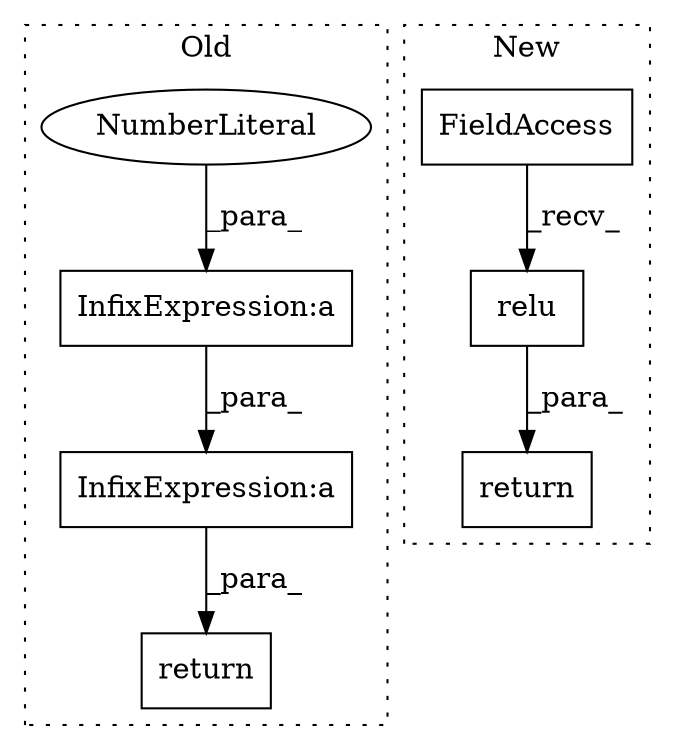 digraph G {
subgraph cluster0 {
1 [label="return" a="41" s="470" l="7" shape="box"];
5 [label="InfixExpression:a" a="27" s="498" l="3" shape="box"];
6 [label="InfixExpression:a" a="27" s="528" l="3" shape="box"];
7 [label="NumberLiteral" a="34" s="531" l="3" shape="ellipse"];
label = "Old";
style="dotted";
}
subgraph cluster1 {
2 [label="relu" a="32" s="496,513" l="5,1" shape="box"];
3 [label="FieldAccess" a="22" s="477" l="6" shape="box"];
4 [label="return" a="41" s="470" l="7" shape="box"];
label = "New";
style="dotted";
}
2 -> 4 [label="_para_"];
3 -> 2 [label="_recv_"];
5 -> 1 [label="_para_"];
6 -> 5 [label="_para_"];
7 -> 6 [label="_para_"];
}